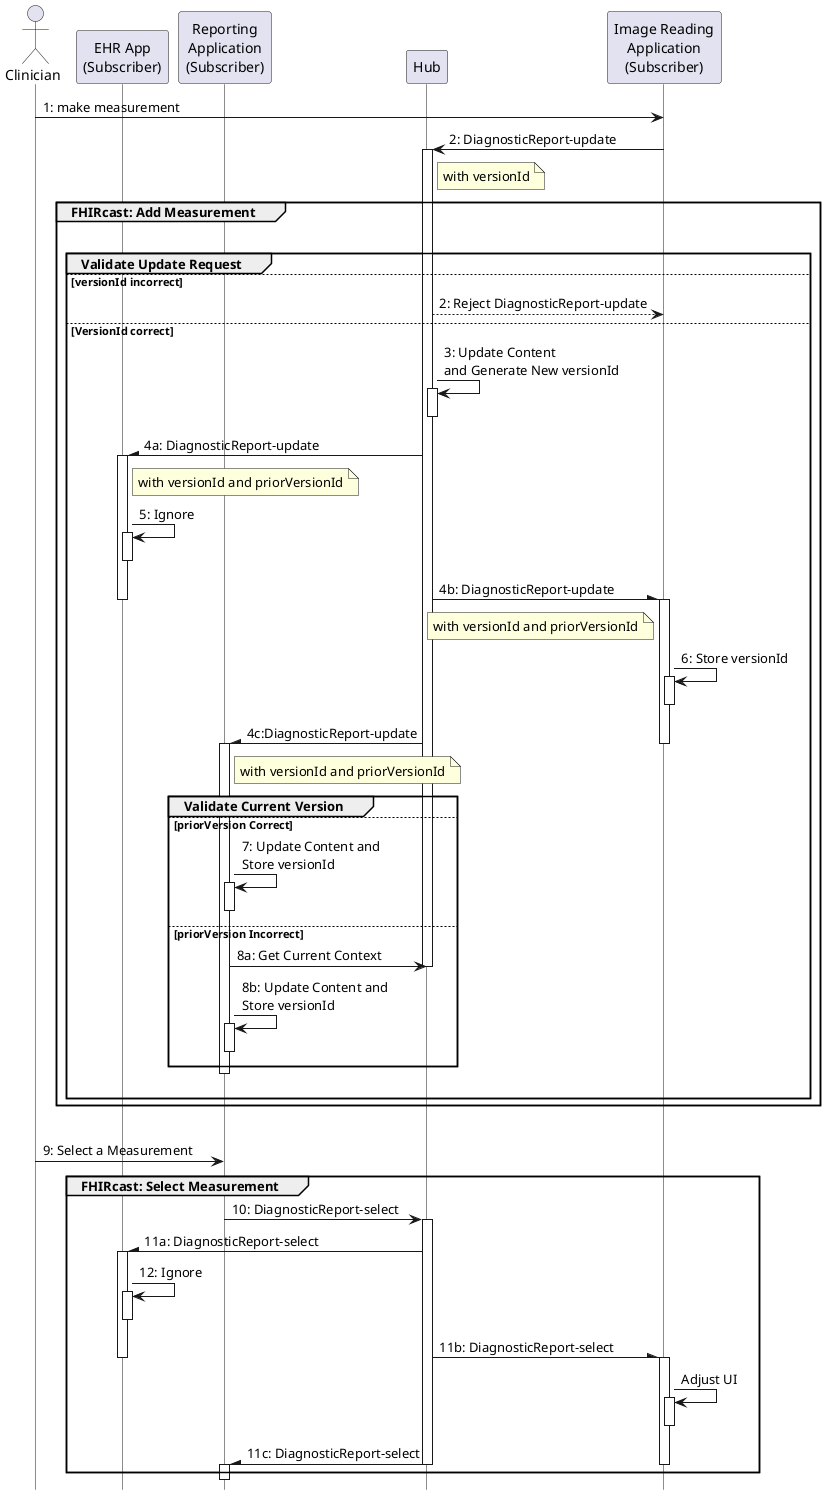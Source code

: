 @startuml
skinparam shadowing false
skinparam lifelineStrategy nosolid
hide footbox

actor Clinician
participant "EHR App\n(Subscriber)" as EHR
participant "Reporting\nApplication\n(Subscriber)" as RepApp
participant Hub
participant "Image Reading\nApplication\n(Subscriber)" as App1

Clinician -> App1: 1: make measurement
App1 -> Hub++: 2: DiagnosticReport-update
note right Hub: with versionId

group FHIRcast: Add Measurement
|||
group Validate Update Request
else versionId incorrect
Hub --> App1:2: Reject DiagnosticReport-update
else VersionId correct
Hub -> Hub++--: 3: Update Content \nand Generate New versionId
Hub -\ EHR: 4a: DiagnosticReport-update
activate EHR
note right EHR: with versionId and priorVersionId
EHR -> EHR++--: 5: Ignore
Hub -\ App1: 4b: DiagnosticReport-update
deactivate EHR
note left App1: with versionId and priorVersionId
activate App1
App1 -> App1++--: 6: Store versionId
Hub -\ RepApp: 4c:DiagnosticReport-update
deactivate App1
note right RepApp: with versionId and priorVersionId
activate RepApp
group Validate Current Version
else priorVersion Correct
RepApp -> RepApp++--: 7: Update Content and\nStore versionId
else priorVersion Incorrect
RepApp -> Hub: 8a: Get Current Context
deactivate Hub
RepApp -> RepApp++--: 8b: Update Content and\nStore versionId
end
deactivate RepApp
|||
end
end
|||
Clinician -> RepApp: 9: Select a Measurement
group FHIRcast: Select Measurement
RepApp -> Hub: 10: DiagnosticReport-select
activate Hub
Hub -\ EHR: 11a: DiagnosticReport-select
activate EHR
EHR -> EHR++--: 12: Ignore
Hub -\ App1: 11b: DiagnosticReport-select
deactivate EHR
activate App1
App1 -> App1++--: Adjust UI
Hub -\ RepApp: 11c: DiagnosticReport-select
deactivate App1
activate RepApp
deactivate Hub
end
deactivate RepApp
@enduml
